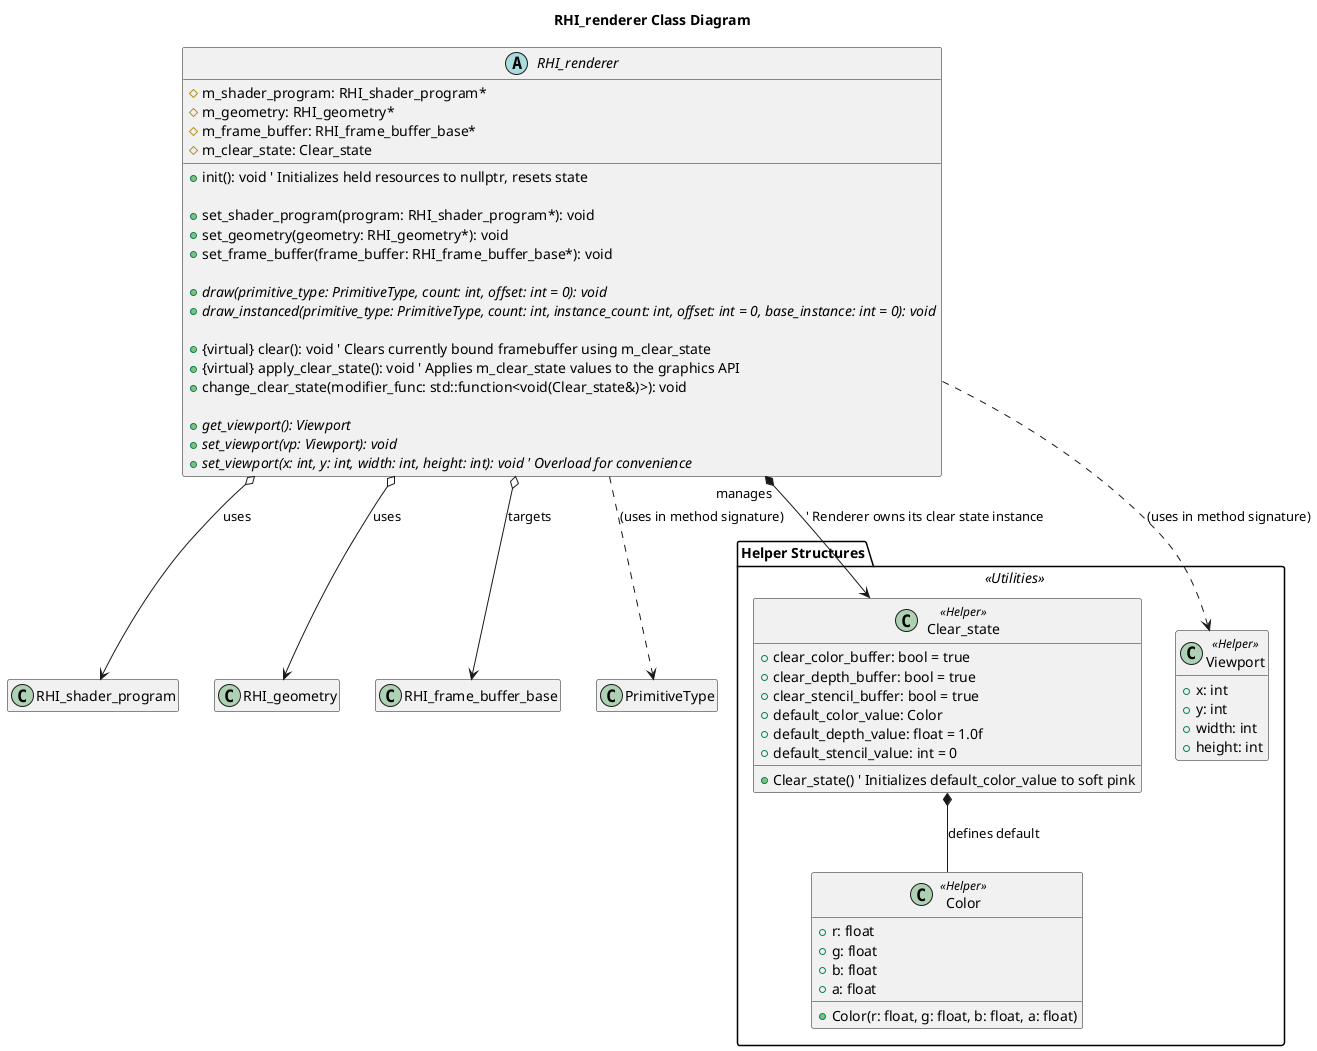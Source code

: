 @startuml
title RHI_renderer Class Diagram

!define ABSTRACT_CLASS_COLOR Khaki
!define CLASS_COLOR PaleTurquoise
!define HELPER_STRUCT_COLOR LightGray
!define NOTE_BG_COLOR LightYellow
!define NOTE_BORDER_COLOR OrangeRed



hide empty members


' --- Forward Declarations / Referenced RHI Core Classes ---
class RHI_shader_program {
  ' Represents a compiled and linked shader program
}
class RHI_geometry {
  ' Represents geometric data (vertex/index buffers)
}
class RHI_frame_buffer_base {
  ' Abstract base for framebuffer objects
}


' --- Helper Structures/Classes (used by RHI_renderer) ---
package "Helper Structures" <<Utilities>> {
  class Color <<Helper>> {
    + r: float
    + g: float
    + b: float
    + a: float
    + Color(r: float, g: float, b: float, a: float)
  }

  class Clear_state <<Helper>> {
    + clear_color_buffer: bool = true
    + clear_depth_buffer: bool = true
    + clear_stencil_buffer: bool = true
    + default_color_value: Color
    + default_depth_value: float = 1.0f
    + default_stencil_value: int = 0
    + Clear_state() ' Initializes default_color_value to soft pink
    ' Note: Default soft pink for default_color_value (e.g., Color(1.0f, 0.75f, 0.8f, 1.0f))
  }

  class Viewport <<Helper>> {
    + x: int
    + y: int
    + width: int
    + height: int
  }
}


' --- RHI_renderer Class (Abstract Base) ---
abstract class RHI_renderer {
  # m_shader_program: RHI_shader_program*
  # m_geometry: RHI_geometry*
  # m_frame_buffer: RHI_frame_buffer_base*
  # m_clear_state: Clear_state

  + init(): void ' Initializes held resources to nullptr, resets state

  + set_shader_program(program: RHI_shader_program*): void
  + set_geometry(geometry: RHI_geometry*): void
  + set_frame_buffer(frame_buffer: RHI_frame_buffer_base*): void

  + {abstract} draw(primitive_type: PrimitiveType, count: int, offset: int = 0): void
  + {abstract} draw_instanced(primitive_type: PrimitiveType, count: int, instance_count: int, offset: int = 0, base_instance: int = 0): void

  + {virtual} clear(): void ' Clears currently bound framebuffer using m_clear_state
  + {virtual} apply_clear_state(): void ' Applies m_clear_state values to the graphics API
  + change_clear_state(modifier_func: std::function<void(Clear_state&)>): void

  + {abstract} get_viewport(): Viewport
  + {abstract} set_viewport(vp: Viewport): void
  + {abstract} set_viewport(x: int, y: int, width: int, height: int): void ' Overload for convenience
}

' --- Relationships ---
RHI_renderer o--> RHI_shader_program : "uses"
RHI_renderer o--> RHI_geometry : "uses"
RHI_renderer o--> RHI_frame_buffer_base : "targets"
RHI_renderer *--> Clear_state : "manages" ' Renderer owns its clear state instance

' RHI_renderer uses Viewport for its get/set methods
RHI_renderer ..> Viewport : (uses in method signature)

' RHI_renderer uses PrimitiveType (an enum, not detailed) in draw methods
RHI_renderer ..> PrimitiveType : (uses in method signature)

' Clear_state has a Color object
Clear_state *-- Color : "defines default"




@enduml